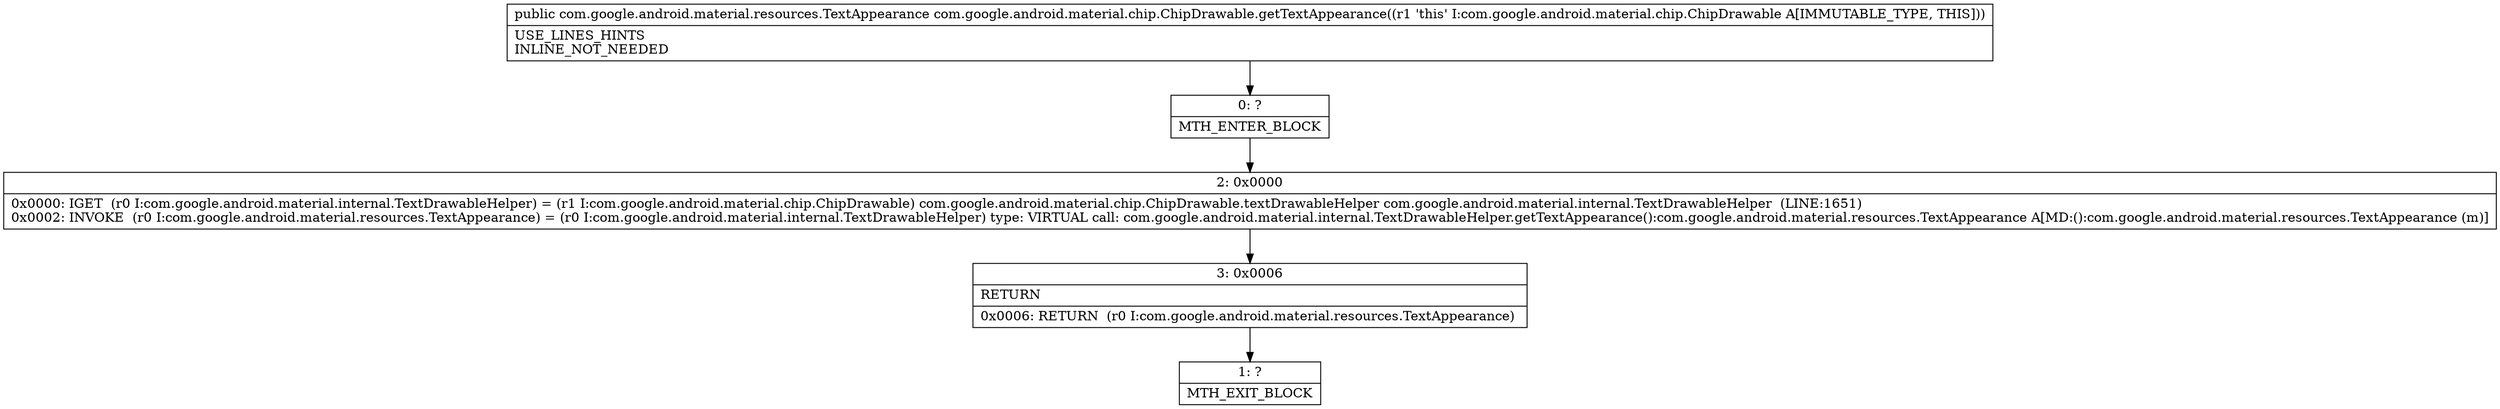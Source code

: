 digraph "CFG forcom.google.android.material.chip.ChipDrawable.getTextAppearance()Lcom\/google\/android\/material\/resources\/TextAppearance;" {
Node_0 [shape=record,label="{0\:\ ?|MTH_ENTER_BLOCK\l}"];
Node_2 [shape=record,label="{2\:\ 0x0000|0x0000: IGET  (r0 I:com.google.android.material.internal.TextDrawableHelper) = (r1 I:com.google.android.material.chip.ChipDrawable) com.google.android.material.chip.ChipDrawable.textDrawableHelper com.google.android.material.internal.TextDrawableHelper  (LINE:1651)\l0x0002: INVOKE  (r0 I:com.google.android.material.resources.TextAppearance) = (r0 I:com.google.android.material.internal.TextDrawableHelper) type: VIRTUAL call: com.google.android.material.internal.TextDrawableHelper.getTextAppearance():com.google.android.material.resources.TextAppearance A[MD:():com.google.android.material.resources.TextAppearance (m)]\l}"];
Node_3 [shape=record,label="{3\:\ 0x0006|RETURN\l|0x0006: RETURN  (r0 I:com.google.android.material.resources.TextAppearance) \l}"];
Node_1 [shape=record,label="{1\:\ ?|MTH_EXIT_BLOCK\l}"];
MethodNode[shape=record,label="{public com.google.android.material.resources.TextAppearance com.google.android.material.chip.ChipDrawable.getTextAppearance((r1 'this' I:com.google.android.material.chip.ChipDrawable A[IMMUTABLE_TYPE, THIS]))  | USE_LINES_HINTS\lINLINE_NOT_NEEDED\l}"];
MethodNode -> Node_0;Node_0 -> Node_2;
Node_2 -> Node_3;
Node_3 -> Node_1;
}

